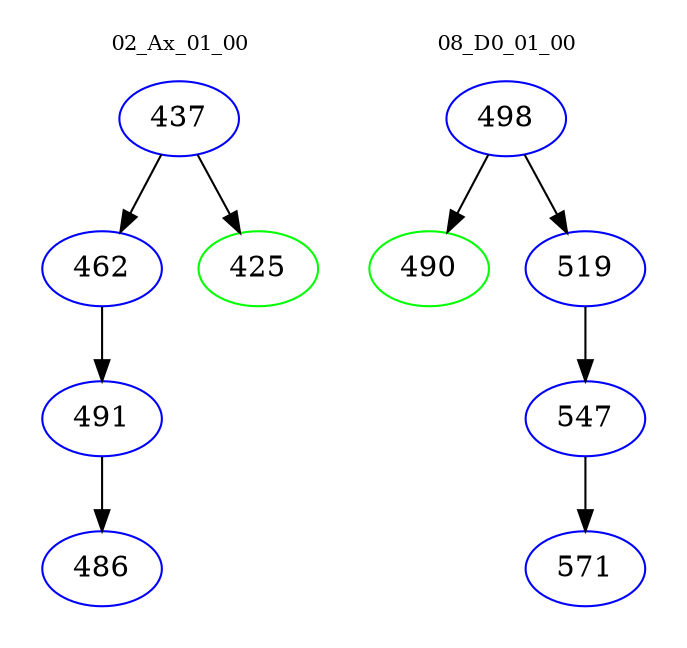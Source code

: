 digraph{
subgraph cluster_0 {
color = white
label = "02_Ax_01_00";
fontsize=10;
T0_437 [label="437", color="blue"]
T0_437 -> T0_462 [color="black"]
T0_462 [label="462", color="blue"]
T0_462 -> T0_491 [color="black"]
T0_491 [label="491", color="blue"]
T0_491 -> T0_486 [color="black"]
T0_486 [label="486", color="blue"]
T0_437 -> T0_425 [color="black"]
T0_425 [label="425", color="green"]
}
subgraph cluster_1 {
color = white
label = "08_D0_01_00";
fontsize=10;
T1_498 [label="498", color="blue"]
T1_498 -> T1_490 [color="black"]
T1_490 [label="490", color="green"]
T1_498 -> T1_519 [color="black"]
T1_519 [label="519", color="blue"]
T1_519 -> T1_547 [color="black"]
T1_547 [label="547", color="blue"]
T1_547 -> T1_571 [color="black"]
T1_571 [label="571", color="blue"]
}
}
